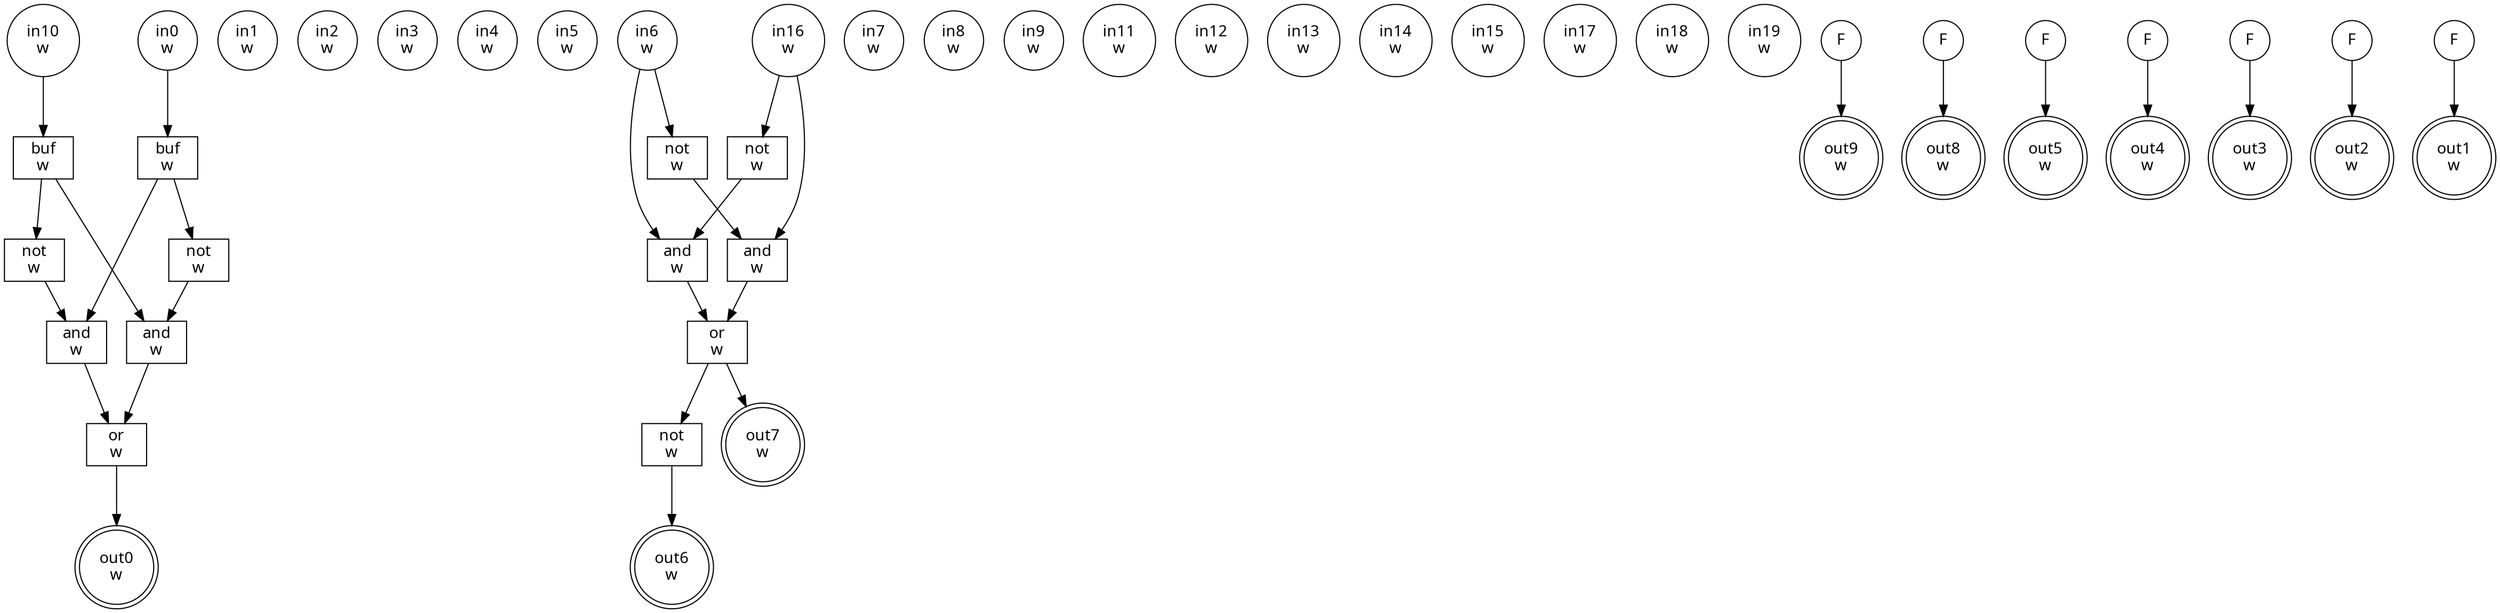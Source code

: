 digraph circuit{
	node [style = filled, fillcolor = white,shape=rect, fontname=geneva]
	g0 [label="in0\nw",shape=circle,fillcolor=white]
	g1 [label="in1\nw",shape=circle,fillcolor=white]
	g2 [label="in2\nw",shape=circle,fillcolor=white]
	g3 [label="in3\nw",shape=circle,fillcolor=white]
	g4 [label="in4\nw",shape=circle,fillcolor=white]
	g5 [label="in5\nw",shape=circle,fillcolor=white]
	g6 [label="in6\nw",shape=circle,fillcolor=white]
	g7 [label="in7\nw",shape=circle,fillcolor=white]
	g8 [label="in8\nw",shape=circle,fillcolor=white]
	g9 [label="in9\nw",shape=circle,fillcolor=white]
	g10 [label="in10\nw",shape=circle,fillcolor=white]
	g11 [label="in11\nw",shape=circle,fillcolor=white]
	g12 [label="in12\nw",shape=circle,fillcolor=white]
	g13 [label="in13\nw",shape=circle,fillcolor=white]
	g14 [label="in14\nw",shape=circle,fillcolor=white]
	g15 [label="in15\nw",shape=circle,fillcolor=white]
	g16 [label="in16\nw",shape=circle,fillcolor=white]
	g17 [label="in17\nw",shape=circle,fillcolor=white]
	g18 [label="in18\nw",shape=circle,fillcolor=white]
	g19 [label="in19\nw",shape=circle,fillcolor=white]
	g20 [label="F",shape=circle,fillcolor=white]
	g21 [label="F",shape=circle,fillcolor=white]
	g22 [label="F",shape=circle,fillcolor=white]
	g23 [label="F",shape=circle,fillcolor=white]
	g24 [label="F",shape=circle,fillcolor=white]
	g25 [label="F",shape=circle,fillcolor=white]
	g26 [label="F",shape=circle,fillcolor=white]
	g27 [label="not\nw",fillcolor=white]
	g28 [label="buf\nw",fillcolor=white]
	g29 [label="not\nw",fillcolor=white]
	g30 [label="and\nw",fillcolor=white]
	g31 [label="not\nw",fillcolor=white]
	g32 [label="and\nw",fillcolor=white]
	g33 [label="or\nw",fillcolor=white]
	g34 [label="not\nw",fillcolor=white]
	g35 [label="buf\nw",fillcolor=white]
	g36 [label="and\nw",fillcolor=white]
	g37 [label="not\nw",fillcolor=white]
	g38 [label="and\nw",fillcolor=white]
	g39 [label="or\nw",fillcolor=white]
	g40 [label="out0\nw",shape=doublecircle,fillcolor=white]
	g41 [label="out1\nw",shape=doublecircle,fillcolor=white]
	g42 [label="out2\nw",shape=doublecircle,fillcolor=white]
	g43 [label="out3\nw",shape=doublecircle,fillcolor=white]
	g44 [label="out4\nw",shape=doublecircle,fillcolor=white]
	g45 [label="out5\nw",shape=doublecircle,fillcolor=white]
	g46 [label="out6\nw",shape=doublecircle,fillcolor=white]
	g47 [label="out7\nw",shape=doublecircle,fillcolor=white]
	g48 [label="out8\nw",shape=doublecircle,fillcolor=white]
	g49 [label="out9\nw",shape=doublecircle,fillcolor=white]
	edge [fontname=Geneva,fontcolor=forestgreen]
	g0->g35
	g6->g30
	g6->g31
	g10->g28
	g16->g27
	g16->g32
	g20->g49
	g21->g48
	g22->g45
	g23->g44
	g24->g43
	g25->g42
	g26->g41
	g27->g30
	g28->g29
	g28->g38
	g29->g36
	g30->g33
	g31->g32
	g32->g33
	g33->g34
	g33->g47
	g34->g46
	g35->g36
	g35->g37
	g36->g39
	g37->g38
	g38->g39
	g39->g40
}